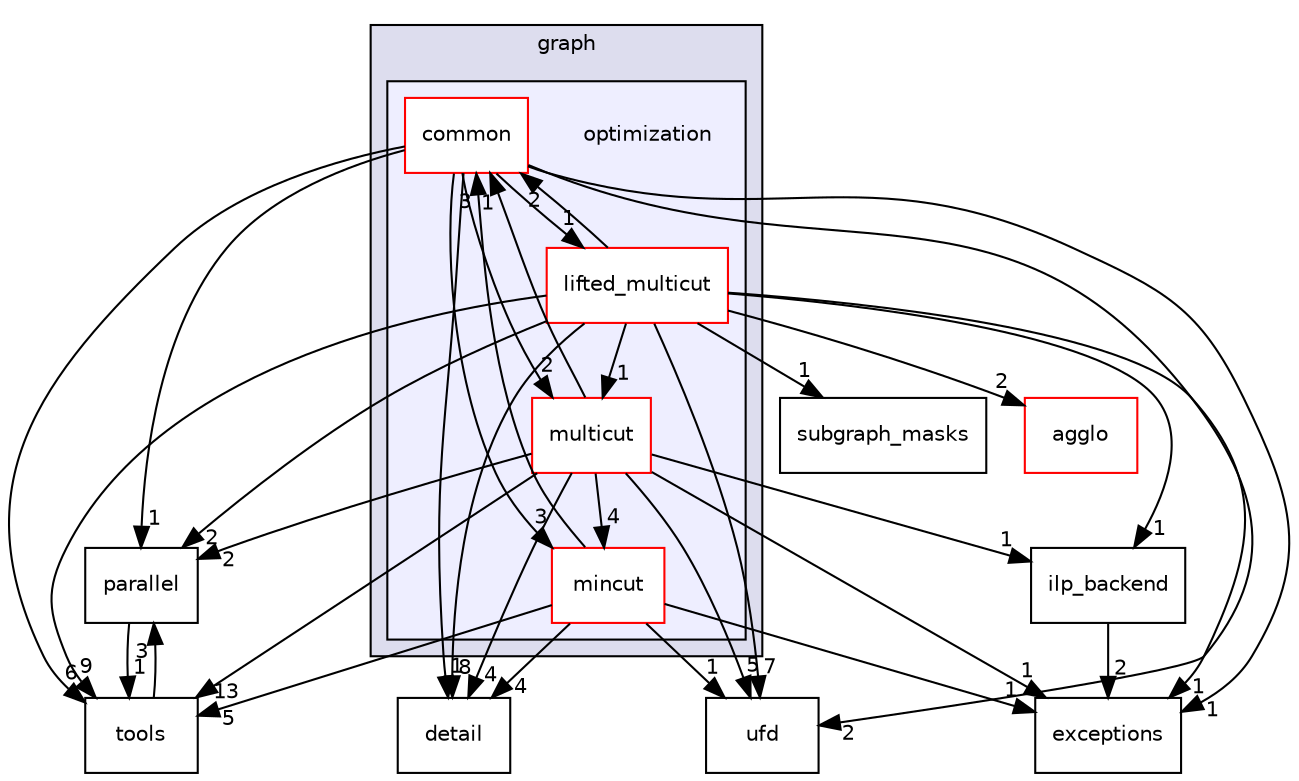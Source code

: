 digraph "/home/tbeier/src/nifty/include/nifty/graph/optimization" {
  compound=true
  node [ fontsize="10", fontname="Helvetica"];
  edge [ labelfontsize="10", labelfontname="Helvetica"];
  subgraph clusterdir_97733e685c53c2f7d0cfad6459fbedee {
    graph [ bgcolor="#ddddee", pencolor="black", label="graph" fontname="Helvetica", fontsize="10", URL="dir_97733e685c53c2f7d0cfad6459fbedee.html"]
  subgraph clusterdir_b6aa6c417428fd061ab4cca82bd9c2b2 {
    graph [ bgcolor="#eeeeff", pencolor="black", label="" URL="dir_b6aa6c417428fd061ab4cca82bd9c2b2.html"];
    dir_b6aa6c417428fd061ab4cca82bd9c2b2 [shape=plaintext label="optimization"];
    dir_d0cd54f88568406a21c8373eca7e48b4 [shape=box label="common" color="red" fillcolor="white" style="filled" URL="dir_d0cd54f88568406a21c8373eca7e48b4.html"];
    dir_b41a273464f3ce28bf2e258f1241dc76 [shape=box label="lifted_multicut" color="red" fillcolor="white" style="filled" URL="dir_b41a273464f3ce28bf2e258f1241dc76.html"];
    dir_55e2dc865288d865d51071d67d814d66 [shape=box label="mincut" color="red" fillcolor="white" style="filled" URL="dir_55e2dc865288d865d51071d67d814d66.html"];
    dir_e8387a82dd4def6e5492947cb60f5a82 [shape=box label="multicut" color="red" fillcolor="white" style="filled" URL="dir_e8387a82dd4def6e5492947cb60f5a82.html"];
  }
  }
  dir_ec4bd4b708eedc2383b6d3c075e4238c [shape=box label="ufd" URL="dir_ec4bd4b708eedc2383b6d3c075e4238c.html"];
  dir_a0d3a890d62c0b136e801135f88788af [shape=box label="agglo" fillcolor="white" style="filled" color="red" URL="dir_a0d3a890d62c0b136e801135f88788af.html"];
  dir_d52b0f3ca3d87fdaeedfe97248907c5c [shape=box label="exceptions" URL="dir_d52b0f3ca3d87fdaeedfe97248907c5c.html"];
  dir_f1b53d3d8940b23dae94e6bd6df16957 [shape=box label="ilp_backend" URL="dir_f1b53d3d8940b23dae94e6bd6df16957.html"];
  dir_f4e43135442c343dbe97bff63374296e [shape=box label="subgraph_masks" URL="dir_f4e43135442c343dbe97bff63374296e.html"];
  dir_caeeccf02b448f463ccc8270b8548099 [shape=box label="parallel" URL="dir_caeeccf02b448f463ccc8270b8548099.html"];
  dir_0ff708a516c1684c06ebca80fca79378 [shape=box label="detail" URL="dir_0ff708a516c1684c06ebca80fca79378.html"];
  dir_696766375fbed7c9f8dc2e8fc7640177 [shape=box label="tools" URL="dir_696766375fbed7c9f8dc2e8fc7640177.html"];
  dir_55e2dc865288d865d51071d67d814d66->dir_ec4bd4b708eedc2383b6d3c075e4238c [headlabel="1", labeldistance=1.5 headhref="dir_000022_000046.html"];
  dir_55e2dc865288d865d51071d67d814d66->dir_d52b0f3ca3d87fdaeedfe97248907c5c [headlabel="1", labeldistance=1.5 headhref="dir_000022_000008.html"];
  dir_55e2dc865288d865d51071d67d814d66->dir_0ff708a516c1684c06ebca80fca79378 [headlabel="4", labeldistance=1.5 headhref="dir_000022_000014.html"];
  dir_55e2dc865288d865d51071d67d814d66->dir_d0cd54f88568406a21c8373eca7e48b4 [headlabel="3", labeldistance=1.5 headhref="dir_000022_000018.html"];
  dir_55e2dc865288d865d51071d67d814d66->dir_696766375fbed7c9f8dc2e8fc7640177 [headlabel="5", labeldistance=1.5 headhref="dir_000022_000045.html"];
  dir_b41a273464f3ce28bf2e258f1241dc76->dir_ec4bd4b708eedc2383b6d3c075e4238c [headlabel="7", labeldistance=1.5 headhref="dir_000020_000046.html"];
  dir_b41a273464f3ce28bf2e258f1241dc76->dir_a0d3a890d62c0b136e801135f88788af [headlabel="2", labeldistance=1.5 headhref="dir_000020_000012.html"];
  dir_b41a273464f3ce28bf2e258f1241dc76->dir_d52b0f3ca3d87fdaeedfe97248907c5c [headlabel="1", labeldistance=1.5 headhref="dir_000020_000008.html"];
  dir_b41a273464f3ce28bf2e258f1241dc76->dir_f1b53d3d8940b23dae94e6bd6df16957 [headlabel="1", labeldistance=1.5 headhref="dir_000020_000037.html"];
  dir_b41a273464f3ce28bf2e258f1241dc76->dir_e8387a82dd4def6e5492947cb60f5a82 [headlabel="1", labeldistance=1.5 headhref="dir_000020_000025.html"];
  dir_b41a273464f3ce28bf2e258f1241dc76->dir_f4e43135442c343dbe97bff63374296e [headlabel="1", labeldistance=1.5 headhref="dir_000020_000033.html"];
  dir_b41a273464f3ce28bf2e258f1241dc76->dir_caeeccf02b448f463ccc8270b8548099 [headlabel="2", labeldistance=1.5 headhref="dir_000020_000041.html"];
  dir_b41a273464f3ce28bf2e258f1241dc76->dir_0ff708a516c1684c06ebca80fca79378 [headlabel="8", labeldistance=1.5 headhref="dir_000020_000014.html"];
  dir_b41a273464f3ce28bf2e258f1241dc76->dir_d0cd54f88568406a21c8373eca7e48b4 [headlabel="2", labeldistance=1.5 headhref="dir_000020_000018.html"];
  dir_b41a273464f3ce28bf2e258f1241dc76->dir_696766375fbed7c9f8dc2e8fc7640177 [headlabel="9", labeldistance=1.5 headhref="dir_000020_000045.html"];
  dir_f1b53d3d8940b23dae94e6bd6df16957->dir_d52b0f3ca3d87fdaeedfe97248907c5c [headlabel="2", labeldistance=1.5 headhref="dir_000037_000008.html"];
  dir_e8387a82dd4def6e5492947cb60f5a82->dir_ec4bd4b708eedc2383b6d3c075e4238c [headlabel="5", labeldistance=1.5 headhref="dir_000025_000046.html"];
  dir_e8387a82dd4def6e5492947cb60f5a82->dir_55e2dc865288d865d51071d67d814d66 [headlabel="4", labeldistance=1.5 headhref="dir_000025_000022.html"];
  dir_e8387a82dd4def6e5492947cb60f5a82->dir_d52b0f3ca3d87fdaeedfe97248907c5c [headlabel="1", labeldistance=1.5 headhref="dir_000025_000008.html"];
  dir_e8387a82dd4def6e5492947cb60f5a82->dir_f1b53d3d8940b23dae94e6bd6df16957 [headlabel="1", labeldistance=1.5 headhref="dir_000025_000037.html"];
  dir_e8387a82dd4def6e5492947cb60f5a82->dir_caeeccf02b448f463ccc8270b8548099 [headlabel="2", labeldistance=1.5 headhref="dir_000025_000041.html"];
  dir_e8387a82dd4def6e5492947cb60f5a82->dir_0ff708a516c1684c06ebca80fca79378 [headlabel="4", labeldistance=1.5 headhref="dir_000025_000014.html"];
  dir_e8387a82dd4def6e5492947cb60f5a82->dir_d0cd54f88568406a21c8373eca7e48b4 [headlabel="1", labeldistance=1.5 headhref="dir_000025_000018.html"];
  dir_e8387a82dd4def6e5492947cb60f5a82->dir_696766375fbed7c9f8dc2e8fc7640177 [headlabel="13", labeldistance=1.5 headhref="dir_000025_000045.html"];
  dir_caeeccf02b448f463ccc8270b8548099->dir_696766375fbed7c9f8dc2e8fc7640177 [headlabel="1", labeldistance=1.5 headhref="dir_000041_000045.html"];
  dir_d0cd54f88568406a21c8373eca7e48b4->dir_ec4bd4b708eedc2383b6d3c075e4238c [headlabel="2", labeldistance=1.5 headhref="dir_000018_000046.html"];
  dir_d0cd54f88568406a21c8373eca7e48b4->dir_55e2dc865288d865d51071d67d814d66 [headlabel="3", labeldistance=1.5 headhref="dir_000018_000022.html"];
  dir_d0cd54f88568406a21c8373eca7e48b4->dir_b41a273464f3ce28bf2e258f1241dc76 [headlabel="1", labeldistance=1.5 headhref="dir_000018_000020.html"];
  dir_d0cd54f88568406a21c8373eca7e48b4->dir_d52b0f3ca3d87fdaeedfe97248907c5c [headlabel="1", labeldistance=1.5 headhref="dir_000018_000008.html"];
  dir_d0cd54f88568406a21c8373eca7e48b4->dir_e8387a82dd4def6e5492947cb60f5a82 [headlabel="2", labeldistance=1.5 headhref="dir_000018_000025.html"];
  dir_d0cd54f88568406a21c8373eca7e48b4->dir_caeeccf02b448f463ccc8270b8548099 [headlabel="1", labeldistance=1.5 headhref="dir_000018_000041.html"];
  dir_d0cd54f88568406a21c8373eca7e48b4->dir_0ff708a516c1684c06ebca80fca79378 [headlabel="1", labeldistance=1.5 headhref="dir_000018_000014.html"];
  dir_d0cd54f88568406a21c8373eca7e48b4->dir_696766375fbed7c9f8dc2e8fc7640177 [headlabel="6", labeldistance=1.5 headhref="dir_000018_000045.html"];
  dir_696766375fbed7c9f8dc2e8fc7640177->dir_caeeccf02b448f463ccc8270b8548099 [headlabel="3", labeldistance=1.5 headhref="dir_000045_000041.html"];
}
